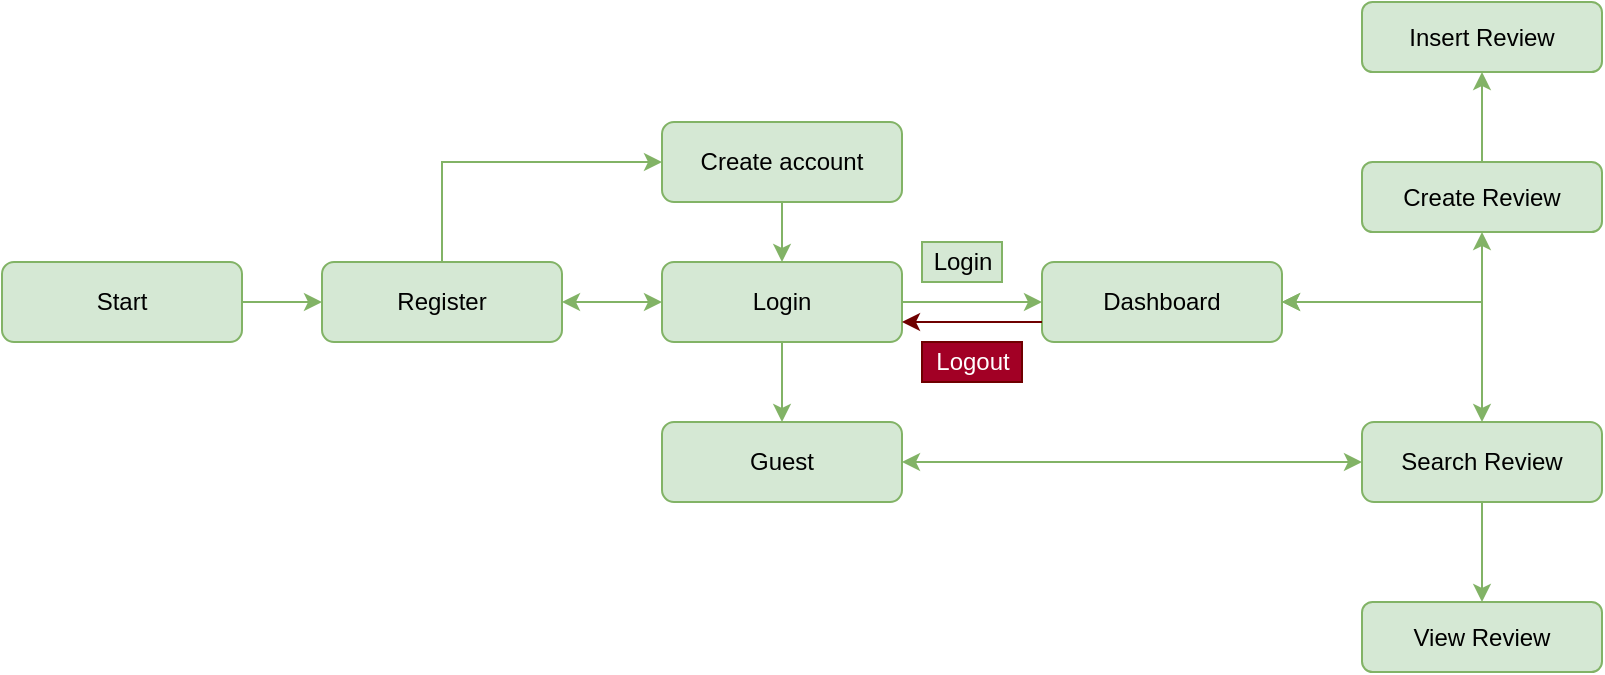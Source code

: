 <mxfile version="16.2.4" type="device"><diagram id="C5RBs43oDa-KdzZeNtuy" name="Page-1"><mxGraphModel dx="1865" dy="547" grid="1" gridSize="10" guides="1" tooltips="1" connect="1" arrows="1" fold="1" page="1" pageScale="1" pageWidth="827" pageHeight="1169" math="0" shadow="0"><root><mxCell id="WIyWlLk6GJQsqaUBKTNV-0"/><mxCell id="WIyWlLk6GJQsqaUBKTNV-1" parent="WIyWlLk6GJQsqaUBKTNV-0"/><mxCell id="VYfdkZjAq7ZyT1gUspwf-6" value="" style="edgeStyle=orthogonalEdgeStyle;rounded=0;orthogonalLoop=1;jettySize=auto;html=1;fillColor=#d5e8d4;strokeColor=#82b366;" parent="WIyWlLk6GJQsqaUBKTNV-1" source="WIyWlLk6GJQsqaUBKTNV-3" target="WIyWlLk6GJQsqaUBKTNV-12" edge="1"><mxGeometry relative="1" as="geometry"/></mxCell><mxCell id="WIyWlLk6GJQsqaUBKTNV-3" value="Start" style="rounded=1;whiteSpace=wrap;html=1;fontSize=12;glass=0;strokeWidth=1;shadow=0;fillColor=#d5e8d4;strokeColor=#82b366;" parent="WIyWlLk6GJQsqaUBKTNV-1" vertex="1"><mxGeometry x="-100" y="190" width="120" height="40" as="geometry"/></mxCell><mxCell id="WIyWlLk6GJQsqaUBKTNV-7" value="Dashboard" style="rounded=1;whiteSpace=wrap;html=1;fontSize=12;glass=0;strokeWidth=1;shadow=0;fillColor=#d5e8d4;strokeColor=#82b366;" parent="WIyWlLk6GJQsqaUBKTNV-1" vertex="1"><mxGeometry x="420" y="190" width="120" height="40" as="geometry"/></mxCell><mxCell id="b2imTR56QC0aKK3l6Xxx-2" value="" style="edgeStyle=orthogonalEdgeStyle;rounded=0;orthogonalLoop=1;jettySize=auto;html=1;fillColor=#d5e8d4;strokeColor=#82b366;" parent="WIyWlLk6GJQsqaUBKTNV-1" source="WIyWlLk6GJQsqaUBKTNV-11" target="b2imTR56QC0aKK3l6Xxx-1" edge="1"><mxGeometry relative="1" as="geometry"/></mxCell><mxCell id="WIyWlLk6GJQsqaUBKTNV-11" value="Search Review" style="rounded=1;whiteSpace=wrap;html=1;fontSize=12;glass=0;strokeWidth=1;shadow=0;fillColor=#d5e8d4;strokeColor=#82b366;" parent="WIyWlLk6GJQsqaUBKTNV-1" vertex="1"><mxGeometry x="580" y="270" width="120" height="40" as="geometry"/></mxCell><mxCell id="WIyWlLk6GJQsqaUBKTNV-12" value="Register" style="rounded=1;whiteSpace=wrap;html=1;fontSize=12;glass=0;strokeWidth=1;shadow=0;fillColor=#d5e8d4;strokeColor=#82b366;" parent="WIyWlLk6GJQsqaUBKTNV-1" vertex="1"><mxGeometry x="60" y="190" width="120" height="40" as="geometry"/></mxCell><mxCell id="b2imTR56QC0aKK3l6Xxx-1" value="View Review" style="rounded=1;whiteSpace=wrap;html=1;fillColor=#d5e8d4;strokeColor=#82b366;" parent="WIyWlLk6GJQsqaUBKTNV-1" vertex="1"><mxGeometry x="580" y="360" width="120" height="35" as="geometry"/></mxCell><mxCell id="VYfdkZjAq7ZyT1gUspwf-10" value="" style="edgeStyle=orthogonalEdgeStyle;rounded=0;orthogonalLoop=1;jettySize=auto;html=1;fillColor=#d5e8d4;strokeColor=#82b366;" parent="WIyWlLk6GJQsqaUBKTNV-1" source="VYfdkZjAq7ZyT1gUspwf-1" target="WIyWlLk6GJQsqaUBKTNV-7" edge="1"><mxGeometry relative="1" as="geometry"/></mxCell><mxCell id="GsDJL-vaV44RQ82JVM6C-0" value="" style="edgeStyle=orthogonalEdgeStyle;rounded=0;orthogonalLoop=1;jettySize=auto;html=1;fillColor=#d5e8d4;strokeColor=#82b366;" edge="1" parent="WIyWlLk6GJQsqaUBKTNV-1" source="VYfdkZjAq7ZyT1gUspwf-1" target="VYfdkZjAq7ZyT1gUspwf-41"><mxGeometry relative="1" as="geometry"/></mxCell><mxCell id="VYfdkZjAq7ZyT1gUspwf-1" value="Login" style="rounded=1;whiteSpace=wrap;html=1;fontSize=12;glass=0;strokeWidth=1;shadow=0;fillColor=#d5e8d4;strokeColor=#82b366;" parent="WIyWlLk6GJQsqaUBKTNV-1" vertex="1"><mxGeometry x="230" y="190" width="120" height="40" as="geometry"/></mxCell><mxCell id="VYfdkZjAq7ZyT1gUspwf-38" value="" style="edgeStyle=orthogonalEdgeStyle;rounded=0;orthogonalLoop=1;jettySize=auto;html=1;fontColor=#000000;fillColor=#d5e8d4;strokeColor=#82b366;" parent="WIyWlLk6GJQsqaUBKTNV-1" source="VYfdkZjAq7ZyT1gUspwf-3" target="VYfdkZjAq7ZyT1gUspwf-1" edge="1"><mxGeometry relative="1" as="geometry"/></mxCell><mxCell id="VYfdkZjAq7ZyT1gUspwf-3" value="Create account" style="rounded=1;whiteSpace=wrap;html=1;fontSize=12;glass=0;strokeWidth=1;shadow=0;fillColor=#d5e8d4;strokeColor=#82b366;" parent="WIyWlLk6GJQsqaUBKTNV-1" vertex="1"><mxGeometry x="230" y="120" width="120" height="40" as="geometry"/></mxCell><mxCell id="VYfdkZjAq7ZyT1gUspwf-9" value="" style="endArrow=classic;html=1;rounded=0;exitX=0.5;exitY=0;exitDx=0;exitDy=0;entryX=0;entryY=0.5;entryDx=0;entryDy=0;fillColor=#d5e8d4;strokeColor=#82b366;" parent="WIyWlLk6GJQsqaUBKTNV-1" source="WIyWlLk6GJQsqaUBKTNV-12" target="VYfdkZjAq7ZyT1gUspwf-3" edge="1"><mxGeometry width="50" height="50" relative="1" as="geometry"><mxPoint x="390" y="330" as="sourcePoint"/><mxPoint x="440" y="280" as="targetPoint"/><Array as="points"><mxPoint x="120" y="140"/></Array></mxGeometry></mxCell><mxCell id="VYfdkZjAq7ZyT1gUspwf-37" value="" style="edgeStyle=orthogonalEdgeStyle;rounded=0;orthogonalLoop=1;jettySize=auto;html=1;fontColor=#000000;fillColor=#d5e8d4;strokeColor=#82b366;" parent="WIyWlLk6GJQsqaUBKTNV-1" source="VYfdkZjAq7ZyT1gUspwf-22" target="VYfdkZjAq7ZyT1gUspwf-35" edge="1"><mxGeometry relative="1" as="geometry"/></mxCell><mxCell id="VYfdkZjAq7ZyT1gUspwf-22" value="Create Review" style="rounded=1;whiteSpace=wrap;html=1;fillColor=#d5e8d4;strokeColor=#82b366;" parent="WIyWlLk6GJQsqaUBKTNV-1" vertex="1"><mxGeometry x="580" y="140" width="120" height="35" as="geometry"/></mxCell><mxCell id="VYfdkZjAq7ZyT1gUspwf-30" value="" style="endArrow=classic;startArrow=classic;html=1;rounded=0;entryX=1;entryY=0.5;entryDx=0;entryDy=0;exitX=0.5;exitY=0;exitDx=0;exitDy=0;fillColor=#d5e8d4;strokeColor=#82b366;" parent="WIyWlLk6GJQsqaUBKTNV-1" source="WIyWlLk6GJQsqaUBKTNV-11" target="WIyWlLk6GJQsqaUBKTNV-7" edge="1"><mxGeometry width="50" height="50" relative="1" as="geometry"><mxPoint x="390" y="330" as="sourcePoint"/><mxPoint x="440" y="280" as="targetPoint"/><Array as="points"><mxPoint x="640" y="210"/></Array></mxGeometry></mxCell><mxCell id="VYfdkZjAq7ZyT1gUspwf-33" value="Login" style="text;html=1;align=center;verticalAlign=middle;resizable=0;points=[];autosize=1;strokeColor=#82b366;fillColor=#d5e8d4;" parent="WIyWlLk6GJQsqaUBKTNV-1" vertex="1"><mxGeometry x="360" y="180" width="40" height="20" as="geometry"/></mxCell><mxCell id="VYfdkZjAq7ZyT1gUspwf-35" value="Insert Review" style="rounded=1;whiteSpace=wrap;html=1;fillColor=#d5e8d4;strokeColor=#82b366;" parent="WIyWlLk6GJQsqaUBKTNV-1" vertex="1"><mxGeometry x="580" y="60" width="120" height="35" as="geometry"/></mxCell><mxCell id="VYfdkZjAq7ZyT1gUspwf-36" value="" style="endArrow=classic;startArrow=classic;html=1;rounded=0;fontColor=#000000;fillColor=#d5e8d4;strokeColor=#82b366;entryX=0.5;entryY=1;entryDx=0;entryDy=0;" parent="WIyWlLk6GJQsqaUBKTNV-1" target="VYfdkZjAq7ZyT1gUspwf-22" edge="1"><mxGeometry width="50" height="50" relative="1" as="geometry"><mxPoint x="540" y="210" as="sourcePoint"/><mxPoint x="640" y="85" as="targetPoint"/><Array as="points"><mxPoint x="640" y="210"/></Array></mxGeometry></mxCell><mxCell id="VYfdkZjAq7ZyT1gUspwf-40" value="" style="endArrow=classic;startArrow=classic;html=1;rounded=0;fontColor=#000000;exitX=1;exitY=0.5;exitDx=0;exitDy=0;fillColor=#d5e8d4;strokeColor=#82b366;" parent="WIyWlLk6GJQsqaUBKTNV-1" source="WIyWlLk6GJQsqaUBKTNV-12" edge="1"><mxGeometry width="50" height="50" relative="1" as="geometry"><mxPoint x="180" y="260" as="sourcePoint"/><mxPoint x="230" y="210" as="targetPoint"/></mxGeometry></mxCell><mxCell id="VYfdkZjAq7ZyT1gUspwf-41" value="Guest" style="rounded=1;whiteSpace=wrap;html=1;fontSize=12;glass=0;strokeWidth=1;shadow=0;fillColor=#d5e8d4;strokeColor=#82b366;" parent="WIyWlLk6GJQsqaUBKTNV-1" vertex="1"><mxGeometry x="230" y="270" width="120" height="40" as="geometry"/></mxCell><mxCell id="VYfdkZjAq7ZyT1gUspwf-50" value="" style="endArrow=classic;html=1;rounded=0;fontColor=#000000;entryX=1;entryY=0.75;entryDx=0;entryDy=0;exitX=0;exitY=0.75;exitDx=0;exitDy=0;fillColor=#a20025;strokeColor=#6F0000;" parent="WIyWlLk6GJQsqaUBKTNV-1" source="WIyWlLk6GJQsqaUBKTNV-7" target="VYfdkZjAq7ZyT1gUspwf-1" edge="1"><mxGeometry width="50" height="50" relative="1" as="geometry"><mxPoint x="280" y="230" as="sourcePoint"/><mxPoint x="330" y="180" as="targetPoint"/></mxGeometry></mxCell><mxCell id="VYfdkZjAq7ZyT1gUspwf-51" value="Logout" style="text;html=1;align=center;verticalAlign=middle;resizable=0;points=[];autosize=1;strokeColor=#6F0000;fillColor=#a20025;fontColor=#ffffff;" parent="WIyWlLk6GJQsqaUBKTNV-1" vertex="1"><mxGeometry x="360" y="230" width="50" height="20" as="geometry"/></mxCell><mxCell id="VYfdkZjAq7ZyT1gUspwf-52" value="" style="endArrow=classic;startArrow=classic;html=1;rounded=0;fontColor=#000000;exitX=1;exitY=0.5;exitDx=0;exitDy=0;entryX=0;entryY=0.5;entryDx=0;entryDy=0;fillColor=#d5e8d4;strokeColor=#82b366;" parent="WIyWlLk6GJQsqaUBKTNV-1" source="VYfdkZjAq7ZyT1gUspwf-41" target="WIyWlLk6GJQsqaUBKTNV-11" edge="1"><mxGeometry width="50" height="50" relative="1" as="geometry"><mxPoint x="280" y="230" as="sourcePoint"/><mxPoint x="330" y="180" as="targetPoint"/><Array as="points"/></mxGeometry></mxCell></root></mxGraphModel></diagram></mxfile>